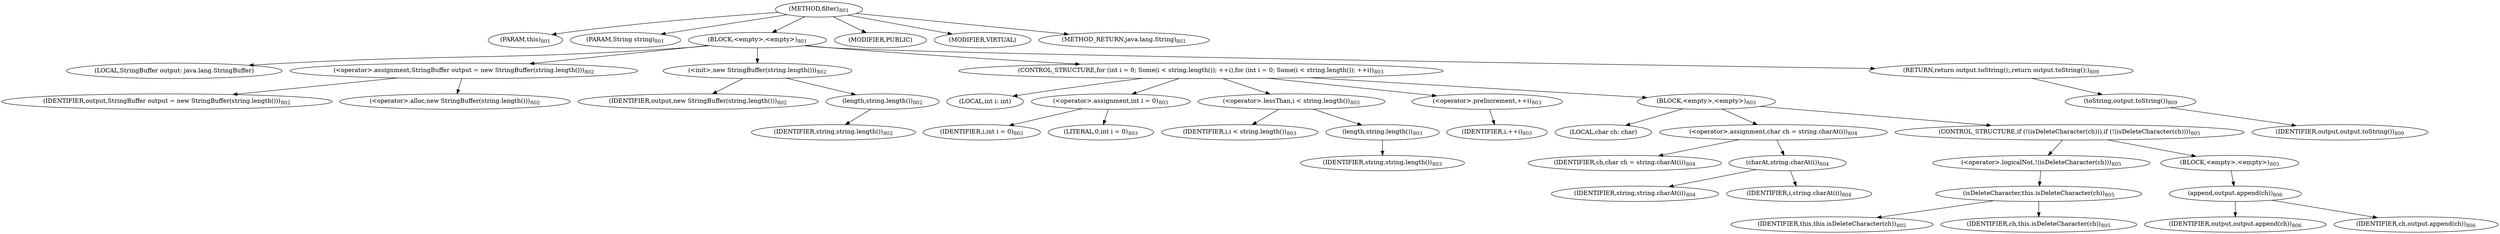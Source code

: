 digraph "filter" {  
"1645" [label = <(METHOD,filter)<SUB>801</SUB>> ]
"137" [label = <(PARAM,this)<SUB>801</SUB>> ]
"1646" [label = <(PARAM,String string)<SUB>801</SUB>> ]
"1647" [label = <(BLOCK,&lt;empty&gt;,&lt;empty&gt;)<SUB>801</SUB>> ]
"135" [label = <(LOCAL,StringBuffer output: java.lang.StringBuffer)> ]
"1648" [label = <(&lt;operator&gt;.assignment,StringBuffer output = new StringBuffer(string.length()))<SUB>802</SUB>> ]
"1649" [label = <(IDENTIFIER,output,StringBuffer output = new StringBuffer(string.length()))<SUB>802</SUB>> ]
"1650" [label = <(&lt;operator&gt;.alloc,new StringBuffer(string.length()))<SUB>802</SUB>> ]
"1651" [label = <(&lt;init&gt;,new StringBuffer(string.length()))<SUB>802</SUB>> ]
"134" [label = <(IDENTIFIER,output,new StringBuffer(string.length()))<SUB>802</SUB>> ]
"1652" [label = <(length,string.length())<SUB>802</SUB>> ]
"1653" [label = <(IDENTIFIER,string,string.length())<SUB>802</SUB>> ]
"1654" [label = <(CONTROL_STRUCTURE,for (int i = 0; Some(i &lt; string.length()); ++i),for (int i = 0; Some(i &lt; string.length()); ++i))<SUB>803</SUB>> ]
"1655" [label = <(LOCAL,int i: int)> ]
"1656" [label = <(&lt;operator&gt;.assignment,int i = 0)<SUB>803</SUB>> ]
"1657" [label = <(IDENTIFIER,i,int i = 0)<SUB>803</SUB>> ]
"1658" [label = <(LITERAL,0,int i = 0)<SUB>803</SUB>> ]
"1659" [label = <(&lt;operator&gt;.lessThan,i &lt; string.length())<SUB>803</SUB>> ]
"1660" [label = <(IDENTIFIER,i,i &lt; string.length())<SUB>803</SUB>> ]
"1661" [label = <(length,string.length())<SUB>803</SUB>> ]
"1662" [label = <(IDENTIFIER,string,string.length())<SUB>803</SUB>> ]
"1663" [label = <(&lt;operator&gt;.preIncrement,++i)<SUB>803</SUB>> ]
"1664" [label = <(IDENTIFIER,i,++i)<SUB>803</SUB>> ]
"1665" [label = <(BLOCK,&lt;empty&gt;,&lt;empty&gt;)<SUB>803</SUB>> ]
"1666" [label = <(LOCAL,char ch: char)> ]
"1667" [label = <(&lt;operator&gt;.assignment,char ch = string.charAt(i))<SUB>804</SUB>> ]
"1668" [label = <(IDENTIFIER,ch,char ch = string.charAt(i))<SUB>804</SUB>> ]
"1669" [label = <(charAt,string.charAt(i))<SUB>804</SUB>> ]
"1670" [label = <(IDENTIFIER,string,string.charAt(i))<SUB>804</SUB>> ]
"1671" [label = <(IDENTIFIER,i,string.charAt(i))<SUB>804</SUB>> ]
"1672" [label = <(CONTROL_STRUCTURE,if (!(isDeleteCharacter(ch))),if (!(isDeleteCharacter(ch))))<SUB>805</SUB>> ]
"1673" [label = <(&lt;operator&gt;.logicalNot,!(isDeleteCharacter(ch)))<SUB>805</SUB>> ]
"1674" [label = <(isDeleteCharacter,this.isDeleteCharacter(ch))<SUB>805</SUB>> ]
"136" [label = <(IDENTIFIER,this,this.isDeleteCharacter(ch))<SUB>805</SUB>> ]
"1675" [label = <(IDENTIFIER,ch,this.isDeleteCharacter(ch))<SUB>805</SUB>> ]
"1676" [label = <(BLOCK,&lt;empty&gt;,&lt;empty&gt;)<SUB>805</SUB>> ]
"1677" [label = <(append,output.append(ch))<SUB>806</SUB>> ]
"1678" [label = <(IDENTIFIER,output,output.append(ch))<SUB>806</SUB>> ]
"1679" [label = <(IDENTIFIER,ch,output.append(ch))<SUB>806</SUB>> ]
"1680" [label = <(RETURN,return output.toString();,return output.toString();)<SUB>809</SUB>> ]
"1681" [label = <(toString,output.toString())<SUB>809</SUB>> ]
"1682" [label = <(IDENTIFIER,output,output.toString())<SUB>809</SUB>> ]
"1683" [label = <(MODIFIER,PUBLIC)> ]
"1684" [label = <(MODIFIER,VIRTUAL)> ]
"1685" [label = <(METHOD_RETURN,java.lang.String)<SUB>801</SUB>> ]
  "1645" -> "137" 
  "1645" -> "1646" 
  "1645" -> "1647" 
  "1645" -> "1683" 
  "1645" -> "1684" 
  "1645" -> "1685" 
  "1647" -> "135" 
  "1647" -> "1648" 
  "1647" -> "1651" 
  "1647" -> "1654" 
  "1647" -> "1680" 
  "1648" -> "1649" 
  "1648" -> "1650" 
  "1651" -> "134" 
  "1651" -> "1652" 
  "1652" -> "1653" 
  "1654" -> "1655" 
  "1654" -> "1656" 
  "1654" -> "1659" 
  "1654" -> "1663" 
  "1654" -> "1665" 
  "1656" -> "1657" 
  "1656" -> "1658" 
  "1659" -> "1660" 
  "1659" -> "1661" 
  "1661" -> "1662" 
  "1663" -> "1664" 
  "1665" -> "1666" 
  "1665" -> "1667" 
  "1665" -> "1672" 
  "1667" -> "1668" 
  "1667" -> "1669" 
  "1669" -> "1670" 
  "1669" -> "1671" 
  "1672" -> "1673" 
  "1672" -> "1676" 
  "1673" -> "1674" 
  "1674" -> "136" 
  "1674" -> "1675" 
  "1676" -> "1677" 
  "1677" -> "1678" 
  "1677" -> "1679" 
  "1680" -> "1681" 
  "1681" -> "1682" 
}
